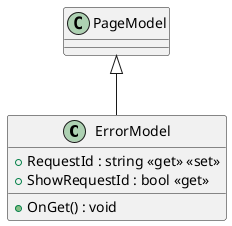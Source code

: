 @startuml
class ErrorModel {
    + RequestId : string <<get>> <<set>>
    + ShowRequestId : bool <<get>>
    + OnGet() : void
}
PageModel <|-- ErrorModel
@enduml
